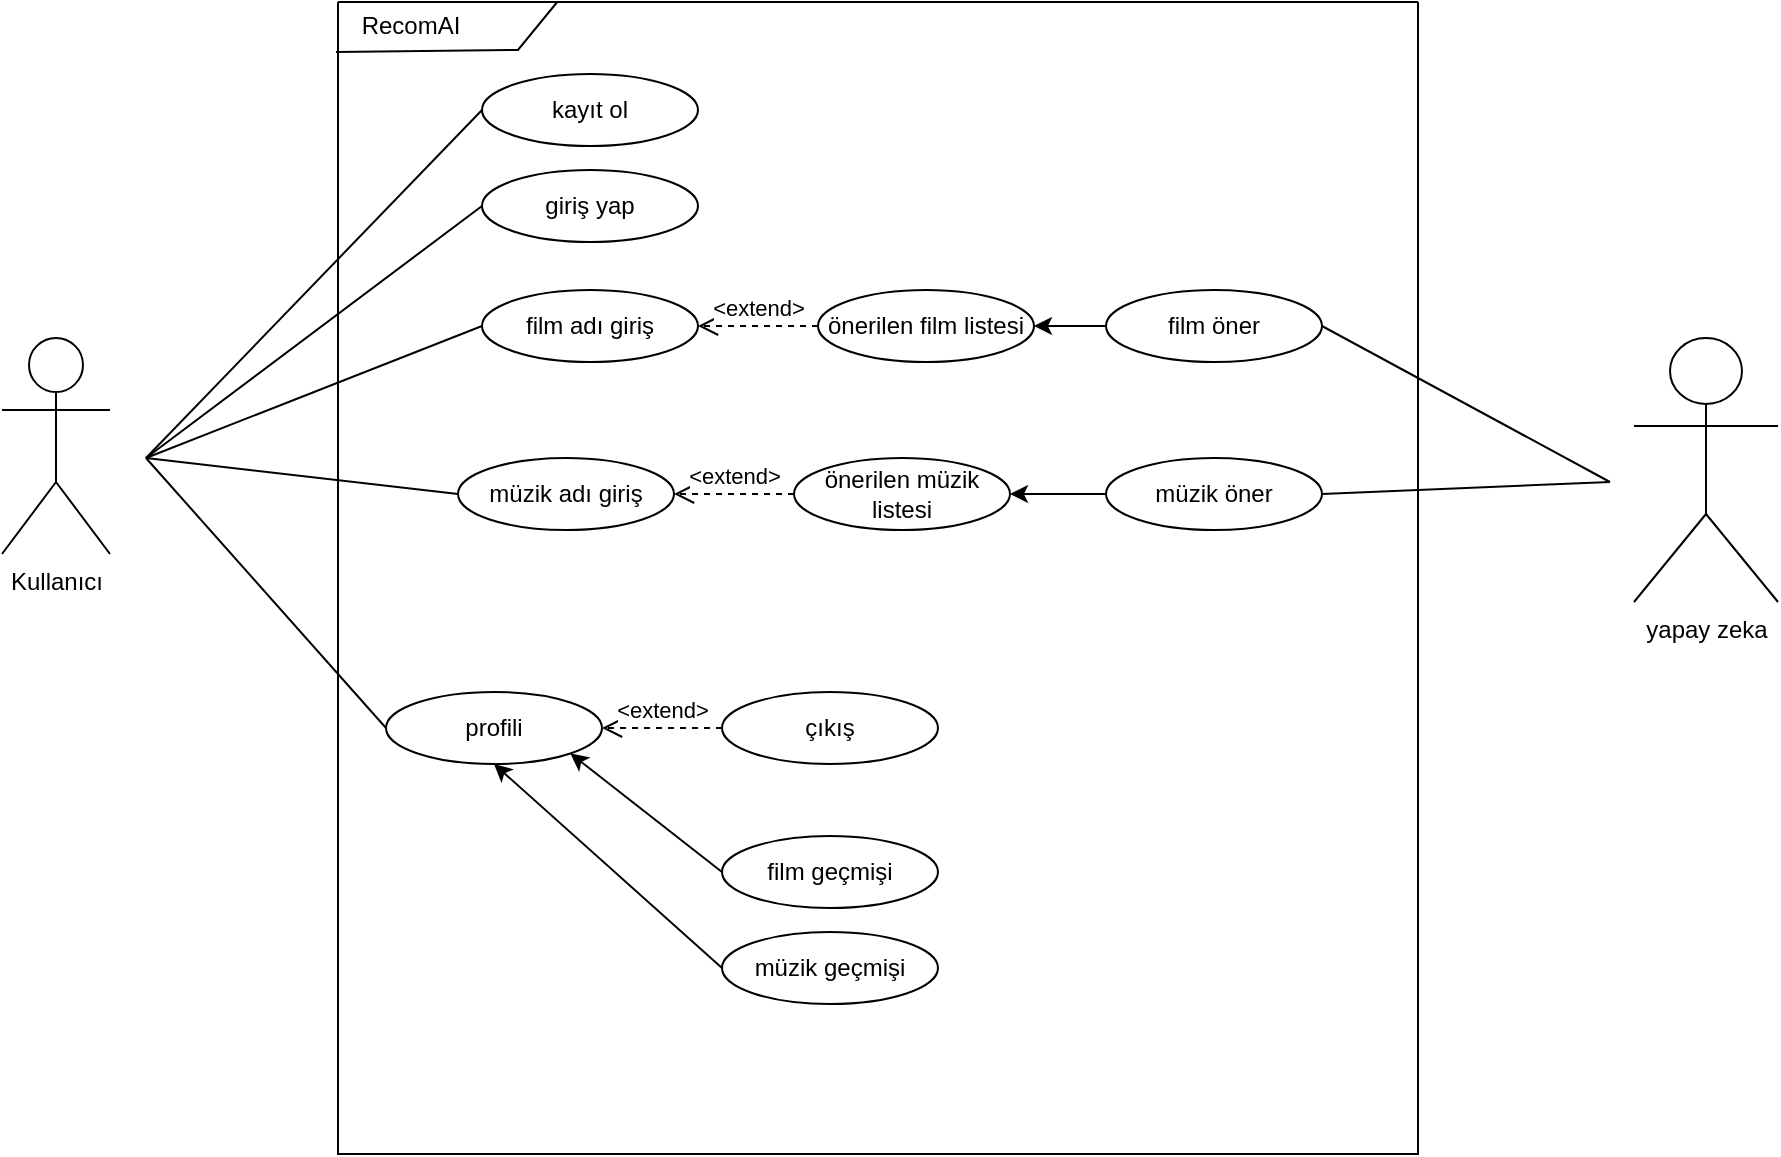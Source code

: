 <mxfile version="24.4.0" type="device">
  <diagram name="Sayfa -1" id="IKK8eBeUung-aFnuJkfC">
    <mxGraphModel dx="1194" dy="647" grid="1" gridSize="12" guides="1" tooltips="1" connect="1" arrows="1" fold="1" page="1" pageScale="1" pageWidth="827" pageHeight="1169" math="0" shadow="0">
      <root>
        <mxCell id="0" />
        <mxCell id="1" parent="0" />
        <mxCell id="tISYJEiSLWu-KPzFYmVj-1" value="Kullanıcı&lt;div&gt;&lt;br&gt;&lt;/div&gt;" style="shape=umlActor;verticalLabelPosition=bottom;verticalAlign=top;html=1;outlineConnect=0;" vertex="1" parent="1">
          <mxGeometry x="108" y="252" width="54" height="108" as="geometry" />
        </mxCell>
        <mxCell id="tISYJEiSLWu-KPzFYmVj-9" value="" style="swimlane;startSize=0;" vertex="1" parent="1">
          <mxGeometry x="276" y="84" width="540" height="576" as="geometry" />
        </mxCell>
        <mxCell id="tISYJEiSLWu-KPzFYmVj-10" value="RecomAI" style="text;html=1;align=center;verticalAlign=middle;resizable=0;points=[];autosize=1;strokeColor=none;fillColor=none;" vertex="1" parent="tISYJEiSLWu-KPzFYmVj-9">
          <mxGeometry width="72" height="24" as="geometry" />
        </mxCell>
        <mxCell id="tISYJEiSLWu-KPzFYmVj-11" value="" style="endArrow=none;html=1;rounded=0;entryX=-0.014;entryY=1.042;entryDx=0;entryDy=0;entryPerimeter=0;exitX=0.203;exitY=0;exitDx=0;exitDy=0;exitPerimeter=0;" edge="1" parent="tISYJEiSLWu-KPzFYmVj-9" source="tISYJEiSLWu-KPzFYmVj-9" target="tISYJEiSLWu-KPzFYmVj-10">
          <mxGeometry width="50" height="50" relative="1" as="geometry">
            <mxPoint x="120" y="278" as="sourcePoint" />
            <mxPoint x="170" y="228" as="targetPoint" />
            <Array as="points">
              <mxPoint x="90" y="24" />
            </Array>
          </mxGeometry>
        </mxCell>
        <mxCell id="tISYJEiSLWu-KPzFYmVj-12" value="kayıt ol" style="ellipse;whiteSpace=wrap;html=1;" vertex="1" parent="tISYJEiSLWu-KPzFYmVj-9">
          <mxGeometry x="72" y="36" width="108" height="36" as="geometry" />
        </mxCell>
        <mxCell id="tISYJEiSLWu-KPzFYmVj-13" value="giriş yap" style="ellipse;whiteSpace=wrap;html=1;" vertex="1" parent="tISYJEiSLWu-KPzFYmVj-9">
          <mxGeometry x="72" y="84" width="108" height="36" as="geometry" />
        </mxCell>
        <mxCell id="tISYJEiSLWu-KPzFYmVj-19" value="film adı giriş" style="ellipse;whiteSpace=wrap;html=1;" vertex="1" parent="tISYJEiSLWu-KPzFYmVj-9">
          <mxGeometry x="72" y="144" width="108" height="36" as="geometry" />
        </mxCell>
        <mxCell id="tISYJEiSLWu-KPzFYmVj-20" value="müzik adı giriş" style="ellipse;whiteSpace=wrap;html=1;" vertex="1" parent="tISYJEiSLWu-KPzFYmVj-9">
          <mxGeometry x="60" y="228" width="108" height="36" as="geometry" />
        </mxCell>
        <mxCell id="tISYJEiSLWu-KPzFYmVj-30" value="önerilen film listesi" style="ellipse;whiteSpace=wrap;html=1;" vertex="1" parent="tISYJEiSLWu-KPzFYmVj-9">
          <mxGeometry x="240" y="144" width="108" height="36" as="geometry" />
        </mxCell>
        <mxCell id="tISYJEiSLWu-KPzFYmVj-31" value="önerilen müzik listesi" style="ellipse;whiteSpace=wrap;html=1;" vertex="1" parent="tISYJEiSLWu-KPzFYmVj-9">
          <mxGeometry x="228" y="228" width="108" height="36" as="geometry" />
        </mxCell>
        <mxCell id="tISYJEiSLWu-KPzFYmVj-45" value="&amp;lt;extend&amp;gt;" style="html=1;verticalAlign=bottom;endArrow=open;dashed=1;endSize=8;curved=0;rounded=0;exitX=0;exitY=0.5;exitDx=0;exitDy=0;entryX=1;entryY=0.5;entryDx=0;entryDy=0;" edge="1" parent="tISYJEiSLWu-KPzFYmVj-9" source="tISYJEiSLWu-KPzFYmVj-31" target="tISYJEiSLWu-KPzFYmVj-20">
          <mxGeometry relative="1" as="geometry">
            <mxPoint x="164" y="252" as="sourcePoint" />
            <mxPoint x="168" y="252" as="targetPoint" />
          </mxGeometry>
        </mxCell>
        <mxCell id="tISYJEiSLWu-KPzFYmVj-46" value="&amp;lt;extend&amp;gt;" style="html=1;verticalAlign=bottom;endArrow=open;dashed=1;endSize=8;curved=0;rounded=0;exitX=0;exitY=0.5;exitDx=0;exitDy=0;entryX=1;entryY=0.5;entryDx=0;entryDy=0;" edge="1" parent="tISYJEiSLWu-KPzFYmVj-9" source="tISYJEiSLWu-KPzFYmVj-30" target="tISYJEiSLWu-KPzFYmVj-19">
          <mxGeometry relative="1" as="geometry">
            <mxPoint x="252" y="222" as="sourcePoint" />
            <mxPoint x="192" y="222" as="targetPoint" />
          </mxGeometry>
        </mxCell>
        <mxCell id="tISYJEiSLWu-KPzFYmVj-21" value="profili" style="ellipse;whiteSpace=wrap;html=1;" vertex="1" parent="tISYJEiSLWu-KPzFYmVj-9">
          <mxGeometry x="24" y="345" width="108" height="36" as="geometry" />
        </mxCell>
        <mxCell id="tISYJEiSLWu-KPzFYmVj-22" value="çıkış" style="ellipse;whiteSpace=wrap;html=1;" vertex="1" parent="tISYJEiSLWu-KPzFYmVj-9">
          <mxGeometry x="192" y="345" width="108" height="36" as="geometry" />
        </mxCell>
        <mxCell id="tISYJEiSLWu-KPzFYmVj-47" value="&amp;lt;extend&amp;gt;" style="html=1;verticalAlign=bottom;endArrow=open;dashed=1;endSize=8;curved=0;rounded=0;exitX=0;exitY=0.5;exitDx=0;exitDy=0;" edge="1" parent="tISYJEiSLWu-KPzFYmVj-9" source="tISYJEiSLWu-KPzFYmVj-22">
          <mxGeometry relative="1" as="geometry">
            <mxPoint x="156" y="363" as="sourcePoint" />
            <mxPoint x="132" y="363" as="targetPoint" />
          </mxGeometry>
        </mxCell>
        <mxCell id="tISYJEiSLWu-KPzFYmVj-49" value="film geçmişi" style="ellipse;whiteSpace=wrap;html=1;" vertex="1" parent="tISYJEiSLWu-KPzFYmVj-9">
          <mxGeometry x="192" y="417" width="108" height="36" as="geometry" />
        </mxCell>
        <mxCell id="tISYJEiSLWu-KPzFYmVj-50" value="müzik geçmişi" style="ellipse;whiteSpace=wrap;html=1;" vertex="1" parent="tISYJEiSLWu-KPzFYmVj-9">
          <mxGeometry x="192" y="465" width="108" height="36" as="geometry" />
        </mxCell>
        <mxCell id="tISYJEiSLWu-KPzFYmVj-51" value="" style="endArrow=classic;html=1;rounded=0;exitX=0;exitY=0.5;exitDx=0;exitDy=0;entryX=1;entryY=1;entryDx=0;entryDy=0;" edge="1" parent="tISYJEiSLWu-KPzFYmVj-9" source="tISYJEiSLWu-KPzFYmVj-49" target="tISYJEiSLWu-KPzFYmVj-21">
          <mxGeometry width="50" height="50" relative="1" as="geometry">
            <mxPoint x="276" y="335" as="sourcePoint" />
            <mxPoint x="326" y="285" as="targetPoint" />
          </mxGeometry>
        </mxCell>
        <mxCell id="tISYJEiSLWu-KPzFYmVj-52" value="" style="endArrow=classic;html=1;rounded=0;exitX=0;exitY=0.5;exitDx=0;exitDy=0;entryX=0.5;entryY=1;entryDx=0;entryDy=0;" edge="1" parent="tISYJEiSLWu-KPzFYmVj-9" source="tISYJEiSLWu-KPzFYmVj-50" target="tISYJEiSLWu-KPzFYmVj-21">
          <mxGeometry width="50" height="50" relative="1" as="geometry">
            <mxPoint x="276" y="335" as="sourcePoint" />
            <mxPoint x="326" y="285" as="targetPoint" />
          </mxGeometry>
        </mxCell>
        <mxCell id="tISYJEiSLWu-KPzFYmVj-56" value="film öner" style="ellipse;whiteSpace=wrap;html=1;" vertex="1" parent="tISYJEiSLWu-KPzFYmVj-9">
          <mxGeometry x="384" y="144" width="108" height="36" as="geometry" />
        </mxCell>
        <mxCell id="tISYJEiSLWu-KPzFYmVj-57" value="müzik öner" style="ellipse;whiteSpace=wrap;html=1;" vertex="1" parent="tISYJEiSLWu-KPzFYmVj-9">
          <mxGeometry x="384" y="228" width="108" height="36" as="geometry" />
        </mxCell>
        <mxCell id="tISYJEiSLWu-KPzFYmVj-60" value="" style="endArrow=classic;html=1;rounded=0;exitX=0;exitY=0.5;exitDx=0;exitDy=0;entryX=1;entryY=0.5;entryDx=0;entryDy=0;" edge="1" parent="tISYJEiSLWu-KPzFYmVj-9" source="tISYJEiSLWu-KPzFYmVj-56" target="tISYJEiSLWu-KPzFYmVj-30">
          <mxGeometry width="50" height="50" relative="1" as="geometry">
            <mxPoint x="300" y="302" as="sourcePoint" />
            <mxPoint x="350" y="252" as="targetPoint" />
          </mxGeometry>
        </mxCell>
        <mxCell id="tISYJEiSLWu-KPzFYmVj-61" value="" style="endArrow=classic;html=1;rounded=0;exitX=0;exitY=0.5;exitDx=0;exitDy=0;entryX=1;entryY=0.5;entryDx=0;entryDy=0;" edge="1" parent="tISYJEiSLWu-KPzFYmVj-9" source="tISYJEiSLWu-KPzFYmVj-57" target="tISYJEiSLWu-KPzFYmVj-31">
          <mxGeometry width="50" height="50" relative="1" as="geometry">
            <mxPoint x="300" y="302" as="sourcePoint" />
            <mxPoint x="350" y="252" as="targetPoint" />
          </mxGeometry>
        </mxCell>
        <mxCell id="tISYJEiSLWu-KPzFYmVj-35" value="" style="endArrow=none;html=1;rounded=0;exitX=0;exitY=0.5;exitDx=0;exitDy=0;" edge="1" parent="1" source="tISYJEiSLWu-KPzFYmVj-21">
          <mxGeometry width="50" height="50" relative="1" as="geometry">
            <mxPoint x="372" y="314" as="sourcePoint" />
            <mxPoint x="180" y="312" as="targetPoint" />
          </mxGeometry>
        </mxCell>
        <mxCell id="tISYJEiSLWu-KPzFYmVj-36" value="" style="endArrow=none;html=1;rounded=0;exitX=0;exitY=0.5;exitDx=0;exitDy=0;" edge="1" parent="1" source="tISYJEiSLWu-KPzFYmVj-20">
          <mxGeometry width="50" height="50" relative="1" as="geometry">
            <mxPoint x="372" y="314" as="sourcePoint" />
            <mxPoint x="180" y="312" as="targetPoint" />
          </mxGeometry>
        </mxCell>
        <mxCell id="tISYJEiSLWu-KPzFYmVj-37" value="" style="endArrow=none;html=1;rounded=0;entryX=0;entryY=0.5;entryDx=0;entryDy=0;" edge="1" parent="1" target="tISYJEiSLWu-KPzFYmVj-19">
          <mxGeometry width="50" height="50" relative="1" as="geometry">
            <mxPoint x="180" y="312" as="sourcePoint" />
            <mxPoint x="422" y="264" as="targetPoint" />
          </mxGeometry>
        </mxCell>
        <mxCell id="tISYJEiSLWu-KPzFYmVj-38" value="" style="endArrow=none;html=1;rounded=0;entryX=0;entryY=0.5;entryDx=0;entryDy=0;" edge="1" parent="1" target="tISYJEiSLWu-KPzFYmVj-13">
          <mxGeometry width="50" height="50" relative="1" as="geometry">
            <mxPoint x="180" y="312" as="sourcePoint" />
            <mxPoint x="422" y="264" as="targetPoint" />
          </mxGeometry>
        </mxCell>
        <mxCell id="tISYJEiSLWu-KPzFYmVj-39" value="" style="endArrow=none;html=1;rounded=0;entryX=0;entryY=0.5;entryDx=0;entryDy=0;" edge="1" parent="1" target="tISYJEiSLWu-KPzFYmVj-12">
          <mxGeometry width="50" height="50" relative="1" as="geometry">
            <mxPoint x="180" y="312" as="sourcePoint" />
            <mxPoint x="422" y="264" as="targetPoint" />
          </mxGeometry>
        </mxCell>
        <mxCell id="tISYJEiSLWu-KPzFYmVj-48" value="yapay zeka&lt;div&gt;&lt;br&gt;&lt;/div&gt;" style="shape=umlActor;verticalLabelPosition=bottom;verticalAlign=top;html=1;" vertex="1" parent="1">
          <mxGeometry x="924" y="252" width="72" height="132" as="geometry" />
        </mxCell>
        <mxCell id="tISYJEiSLWu-KPzFYmVj-58" value="" style="endArrow=none;html=1;rounded=0;exitX=1;exitY=0.5;exitDx=0;exitDy=0;" edge="1" parent="1" source="tISYJEiSLWu-KPzFYmVj-56">
          <mxGeometry width="50" height="50" relative="1" as="geometry">
            <mxPoint x="576" y="386" as="sourcePoint" />
            <mxPoint x="912" y="324" as="targetPoint" />
          </mxGeometry>
        </mxCell>
        <mxCell id="tISYJEiSLWu-KPzFYmVj-59" value="" style="endArrow=none;html=1;rounded=0;exitX=1;exitY=0.5;exitDx=0;exitDy=0;" edge="1" parent="1" source="tISYJEiSLWu-KPzFYmVj-57">
          <mxGeometry width="50" height="50" relative="1" as="geometry">
            <mxPoint x="576" y="386" as="sourcePoint" />
            <mxPoint x="912" y="324" as="targetPoint" />
          </mxGeometry>
        </mxCell>
      </root>
    </mxGraphModel>
  </diagram>
</mxfile>
